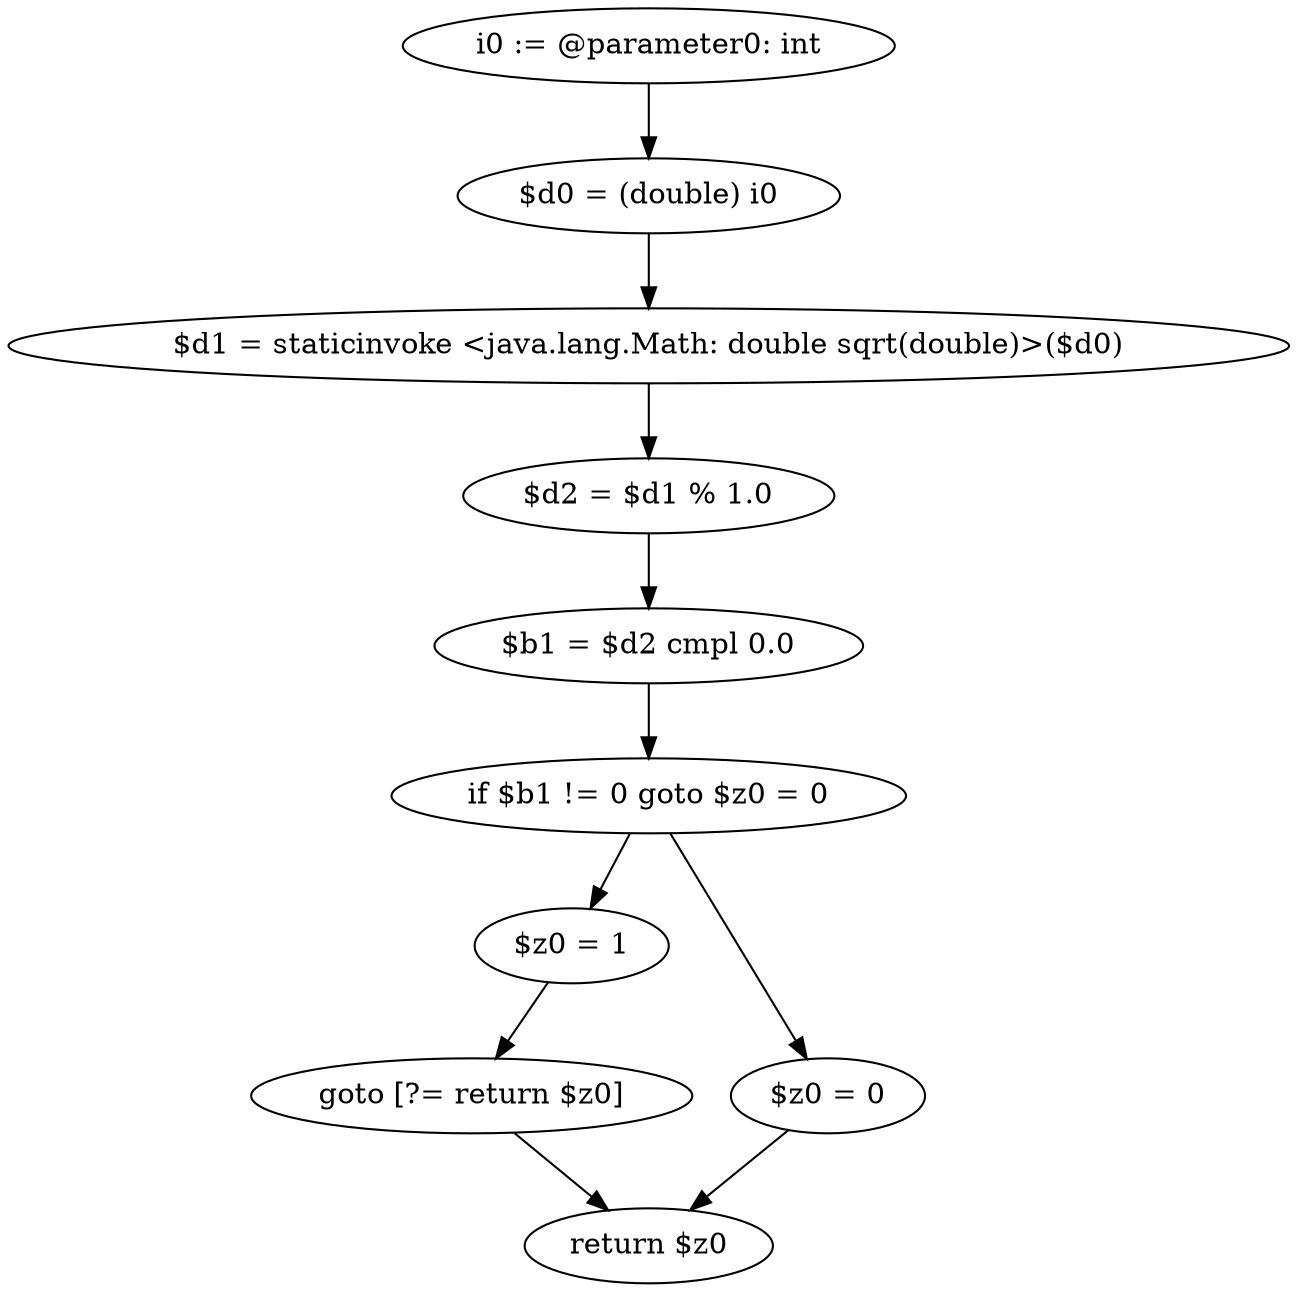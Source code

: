 digraph "unitGraph" {
    "i0 := @parameter0: int"
    "$d0 = (double) i0"
    "$d1 = staticinvoke <java.lang.Math: double sqrt(double)>($d0)"
    "$d2 = $d1 % 1.0"
    "$b1 = $d2 cmpl 0.0"
    "if $b1 != 0 goto $z0 = 0"
    "$z0 = 1"
    "goto [?= return $z0]"
    "$z0 = 0"
    "return $z0"
    "i0 := @parameter0: int"->"$d0 = (double) i0";
    "$d0 = (double) i0"->"$d1 = staticinvoke <java.lang.Math: double sqrt(double)>($d0)";
    "$d1 = staticinvoke <java.lang.Math: double sqrt(double)>($d0)"->"$d2 = $d1 % 1.0";
    "$d2 = $d1 % 1.0"->"$b1 = $d2 cmpl 0.0";
    "$b1 = $d2 cmpl 0.0"->"if $b1 != 0 goto $z0 = 0";
    "if $b1 != 0 goto $z0 = 0"->"$z0 = 1";
    "if $b1 != 0 goto $z0 = 0"->"$z0 = 0";
    "$z0 = 1"->"goto [?= return $z0]";
    "goto [?= return $z0]"->"return $z0";
    "$z0 = 0"->"return $z0";
}
